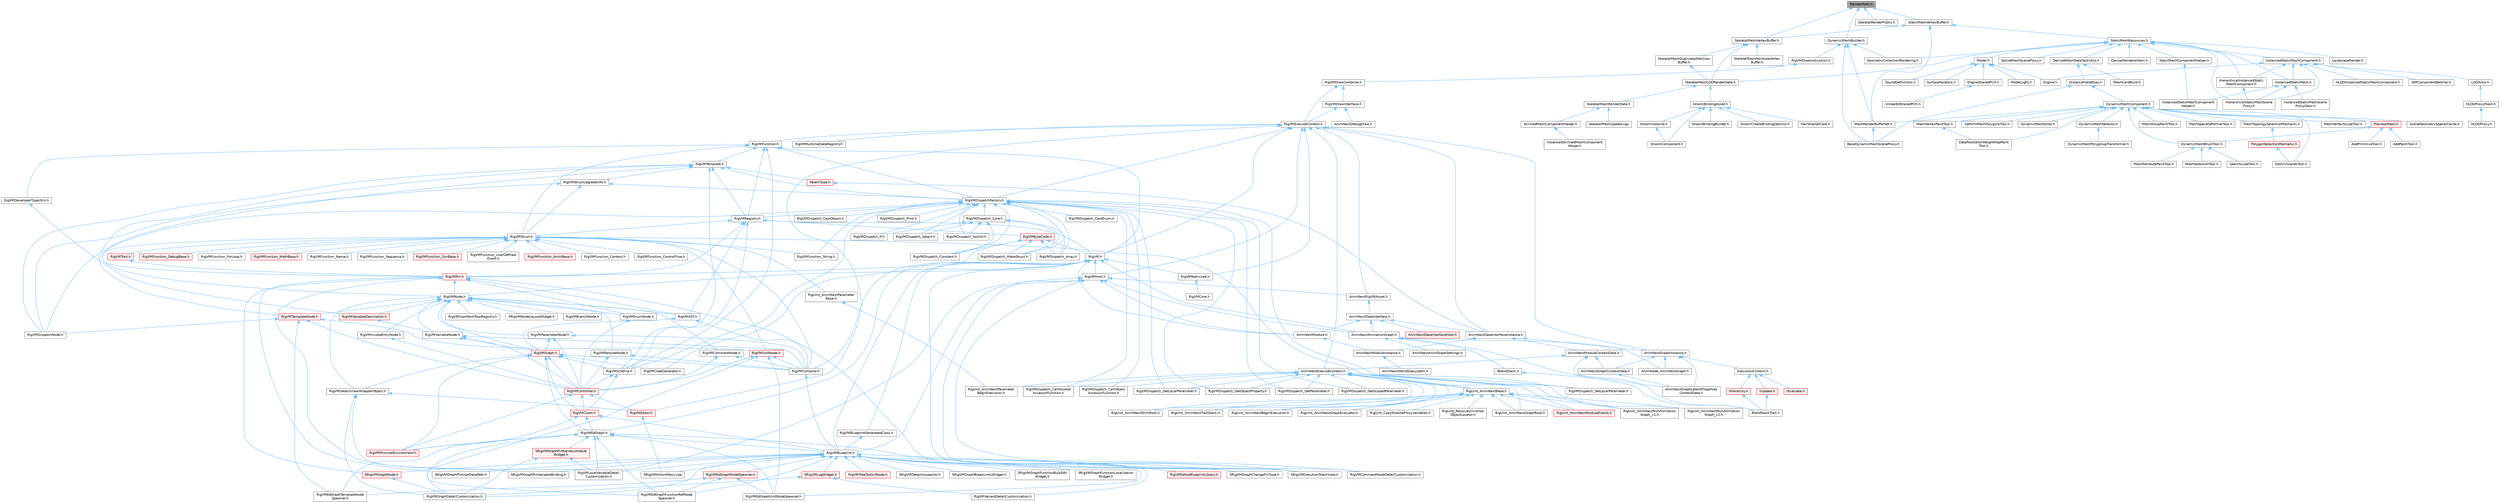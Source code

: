 digraph "RenderMath.h"
{
 // INTERACTIVE_SVG=YES
 // LATEX_PDF_SIZE
  bgcolor="transparent";
  edge [fontname=Helvetica,fontsize=10,labelfontname=Helvetica,labelfontsize=10];
  node [fontname=Helvetica,fontsize=10,shape=box,height=0.2,width=0.4];
  Node1 [id="Node000001",label="RenderMath.h",height=0.2,width=0.4,color="gray40", fillcolor="grey60", style="filled", fontcolor="black",tooltip=" "];
  Node1 -> Node2 [id="edge1_Node000001_Node000002",dir="back",color="steelblue1",style="solid",tooltip=" "];
  Node2 [id="Node000002",label="DynamicMeshBuilder.h",height=0.2,width=0.4,color="grey40", fillcolor="white", style="filled",URL="$d2/d3c/DynamicMeshBuilder_8h.html",tooltip=" "];
  Node2 -> Node3 [id="edge2_Node000002_Node000003",dir="back",color="steelblue1",style="solid",tooltip=" "];
  Node3 [id="Node000003",label="BaseDynamicMeshSceneProxy.h",height=0.2,width=0.4,color="grey40", fillcolor="white", style="filled",URL="$d2/dee/BaseDynamicMeshSceneProxy_8h.html",tooltip=" "];
  Node2 -> Node4 [id="edge3_Node000002_Node000004",dir="back",color="steelblue1",style="solid",tooltip=" "];
  Node4 [id="Node000004",label="GeometryCollectionRendering.h",height=0.2,width=0.4,color="grey40", fillcolor="white", style="filled",URL="$dc/d68/GeometryCollectionRendering_8h.html",tooltip=" "];
  Node2 -> Node5 [id="edge4_Node000002_Node000005",dir="back",color="steelblue1",style="solid",tooltip=" "];
  Node5 [id="Node000005",label="MeshRenderBufferSet.h",height=0.2,width=0.4,color="grey40", fillcolor="white", style="filled",URL="$de/dc2/MeshRenderBufferSet_8h.html",tooltip=" "];
  Node5 -> Node3 [id="edge5_Node000005_Node000003",dir="back",color="steelblue1",style="solid",tooltip=" "];
  Node2 -> Node6 [id="edge6_Node000002_Node000006",dir="back",color="steelblue1",style="solid",tooltip=" "];
  Node6 [id="Node000006",label="RigVMDrawInstruction.h",height=0.2,width=0.4,color="grey40", fillcolor="white", style="filled",URL="$d3/dd0/RigVMDrawInstruction_8h.html",tooltip=" "];
  Node6 -> Node7 [id="edge7_Node000006_Node000007",dir="back",color="steelblue1",style="solid",tooltip=" "];
  Node7 [id="Node000007",label="RigVMDrawContainer.h",height=0.2,width=0.4,color="grey40", fillcolor="white", style="filled",URL="$da/ddd/RigVMDrawContainer_8h.html",tooltip=" "];
  Node7 -> Node8 [id="edge8_Node000007_Node000008",dir="back",color="steelblue1",style="solid",tooltip=" "];
  Node8 [id="Node000008",label="RigVMDrawInterface.h",height=0.2,width=0.4,color="grey40", fillcolor="white", style="filled",URL="$d2/dd1/RigVMDrawInterface_8h.html",tooltip=" "];
  Node8 -> Node9 [id="edge9_Node000008_Node000009",dir="back",color="steelblue1",style="solid",tooltip=" "];
  Node9 [id="Node000009",label="AnimNextDebugDraw.h",height=0.2,width=0.4,color="grey40", fillcolor="white", style="filled",URL="$dd/de1/AnimNextDebugDraw_8h.html",tooltip=" "];
  Node8 -> Node10 [id="edge10_Node000008_Node000010",dir="back",color="steelblue1",style="solid",tooltip=" "];
  Node10 [id="Node000010",label="RigVMExecuteContext.h",height=0.2,width=0.4,color="grey40", fillcolor="white", style="filled",URL="$d8/d0d/RigVMExecuteContext_8h.html",tooltip=" "];
  Node10 -> Node11 [id="edge11_Node000010_Node000011",dir="back",color="steelblue1",style="solid",tooltip=" "];
  Node11 [id="Node000011",label="AnimNextDataInterfaceInstance.h",height=0.2,width=0.4,color="grey40", fillcolor="white", style="filled",URL="$d4/dc0/AnimNextDataInterfaceInstance_8h.html",tooltip=" "];
  Node11 -> Node12 [id="edge12_Node000011_Node000012",dir="back",color="steelblue1",style="solid",tooltip=" "];
  Node12 [id="Node000012",label="AnimNextGraphInstance.h",height=0.2,width=0.4,color="grey40", fillcolor="white", style="filled",URL="$df/d5e/AnimNextGraphInstance_8h.html",tooltip=" "];
  Node12 -> Node13 [id="edge13_Node000012_Node000013",dir="back",color="steelblue1",style="solid",tooltip=" "];
  Node13 [id="Node000013",label="AnimNextGraphContextData.h",height=0.2,width=0.4,color="grey40", fillcolor="white", style="filled",URL="$d6/d0a/AnimNextGraphContextData_8h.html",tooltip=" "];
  Node13 -> Node14 [id="edge14_Node000013_Node000014",dir="back",color="steelblue1",style="solid",tooltip=" "];
  Node14 [id="Node000014",label="AnimNextGraphLatentProperties\lContextData.h",height=0.2,width=0.4,color="grey40", fillcolor="white", style="filled",URL="$da/d49/AnimNextGraphLatentPropertiesContextData_8h.html",tooltip=" "];
  Node12 -> Node14 [id="edge15_Node000012_Node000014",dir="back",color="steelblue1",style="solid",tooltip=" "];
  Node12 -> Node15 [id="edge16_Node000012_Node000015",dir="back",color="steelblue1",style="solid",tooltip=" "];
  Node15 [id="Node000015",label="AnimNode_AnimNextGraph.h",height=0.2,width=0.4,color="grey40", fillcolor="white", style="filled",URL="$d5/d20/AnimNode__AnimNextGraph_8h.html",tooltip=" "];
  Node12 -> Node16 [id="edge17_Node000012_Node000016",dir="back",color="steelblue1",style="solid",tooltip=" "];
  Node16 [id="Node000016",label="ExecutionContext.h",height=0.2,width=0.4,color="grey40", fillcolor="white", style="filled",URL="$d2/da1/ExecutionContext_8h.html",tooltip=" "];
  Node16 -> Node17 [id="edge18_Node000016_Node000017",dir="back",color="steelblue1",style="solid",tooltip=" "];
  Node17 [id="Node000017",label="IEvaluate.h",height=0.2,width=0.4,color="red", fillcolor="#FFF0F0", style="filled",URL="$d8/d35/IEvaluate_8h.html",tooltip=" "];
  Node16 -> Node22 [id="edge19_Node000016_Node000022",dir="back",color="steelblue1",style="solid",tooltip=" "];
  Node22 [id="Node000022",label="IHierarchy.h",height=0.2,width=0.4,color="red", fillcolor="#FFF0F0", style="filled",URL="$d6/d76/IHierarchy_8h.html",tooltip=" "];
  Node22 -> Node23 [id="edge20_Node000022_Node000023",dir="back",color="steelblue1",style="solid",tooltip=" "];
  Node23 [id="Node000023",label="BlendStackTrait.h",height=0.2,width=0.4,color="grey40", fillcolor="white", style="filled",URL="$dd/dc9/BlendStackTrait_8h.html",tooltip=" "];
  Node16 -> Node24 [id="edge21_Node000016_Node000024",dir="back",color="steelblue1",style="solid",tooltip=" "];
  Node24 [id="Node000024",label="IUpdate.h",height=0.2,width=0.4,color="red", fillcolor="#FFF0F0", style="filled",URL="$d9/d18/IUpdate_8h.html",tooltip=" "];
  Node24 -> Node23 [id="edge22_Node000024_Node000023",dir="back",color="steelblue1",style="solid",tooltip=" "];
  Node11 -> Node26 [id="edge23_Node000011_Node000026",dir="back",color="steelblue1",style="solid",tooltip=" "];
  Node26 [id="Node000026",label="AnimNextModuleContextData.h",height=0.2,width=0.4,color="grey40", fillcolor="white", style="filled",URL="$d8/d3c/AnimNextModuleContextData_8h.html",tooltip=" "];
  Node26 -> Node27 [id="edge24_Node000026_Node000027",dir="back",color="steelblue1",style="solid",tooltip=" "];
  Node27 [id="Node000027",label="AnimNextExecuteContext.h",height=0.2,width=0.4,color="grey40", fillcolor="white", style="filled",URL="$de/da5/AnimNextExecuteContext_8h.html",tooltip=" "];
  Node27 -> Node28 [id="edge25_Node000027_Node000028",dir="back",color="steelblue1",style="solid",tooltip=" "];
  Node28 [id="Node000028",label="RigUnit_AnimNextBase.h",height=0.2,width=0.4,color="grey40", fillcolor="white", style="filled",URL="$df/d32/RigUnit__AnimNextBase_8h.html",tooltip=" "];
  Node28 -> Node29 [id="edge26_Node000028_Node000029",dir="back",color="steelblue1",style="solid",tooltip=" "];
  Node29 [id="Node000029",label="RigUnit_AnimNextBeginExecution.h",height=0.2,width=0.4,color="grey40", fillcolor="white", style="filled",URL="$df/d5a/RigUnit__AnimNextBeginExecution_8h.html",tooltip=" "];
  Node28 -> Node30 [id="edge27_Node000028_Node000030",dir="back",color="steelblue1",style="solid",tooltip=" "];
  Node30 [id="Node000030",label="RigUnit_AnimNextGraphEvaluator.h",height=0.2,width=0.4,color="grey40", fillcolor="white", style="filled",URL="$db/dea/RigUnit__AnimNextGraphEvaluator_8h.html",tooltip=" "];
  Node28 -> Node31 [id="edge28_Node000028_Node000031",dir="back",color="steelblue1",style="solid",tooltip=" "];
  Node31 [id="Node000031",label="RigUnit_AnimNextGraphRoot.h",height=0.2,width=0.4,color="grey40", fillcolor="white", style="filled",URL="$db/db2/RigUnit__AnimNextGraphRoot_8h.html",tooltip=" "];
  Node28 -> Node32 [id="edge29_Node000028_Node000032",dir="back",color="steelblue1",style="solid",tooltip=" "];
  Node32 [id="Node000032",label="RigUnit_AnimNextModuleEvents.h",height=0.2,width=0.4,color="red", fillcolor="#FFF0F0", style="filled",URL="$db/d6a/RigUnit__AnimNextModuleEvents_8h.html",tooltip=" "];
  Node28 -> Node34 [id="edge30_Node000028_Node000034",dir="back",color="steelblue1",style="solid",tooltip=" "];
  Node34 [id="Node000034",label="RigUnit_AnimNextRunAnimation\lGraph_v1.h",height=0.2,width=0.4,color="grey40", fillcolor="white", style="filled",URL="$d1/df7/RigUnit__AnimNextRunAnimationGraph__v1_8h.html",tooltip=" "];
  Node28 -> Node35 [id="edge31_Node000028_Node000035",dir="back",color="steelblue1",style="solid",tooltip=" "];
  Node35 [id="Node000035",label="RigUnit_AnimNextRunAnimation\lGraph_v2.h",height=0.2,width=0.4,color="grey40", fillcolor="white", style="filled",URL="$d6/d84/RigUnit__AnimNextRunAnimationGraph__v2_8h.html",tooltip=" "];
  Node28 -> Node36 [id="edge32_Node000028_Node000036",dir="back",color="steelblue1",style="solid",tooltip=" "];
  Node36 [id="Node000036",label="RigUnit_AnimNextShimRoot.h",height=0.2,width=0.4,color="grey40", fillcolor="white", style="filled",URL="$de/d67/RigUnit__AnimNextShimRoot_8h.html",tooltip=" "];
  Node28 -> Node37 [id="edge33_Node000028_Node000037",dir="back",color="steelblue1",style="solid",tooltip=" "];
  Node37 [id="Node000037",label="RigUnit_AnimNextTraitStack.h",height=0.2,width=0.4,color="grey40", fillcolor="white", style="filled",URL="$d0/d14/RigUnit__AnimNextTraitStack_8h.html",tooltip=" "];
  Node28 -> Node38 [id="edge34_Node000028_Node000038",dir="back",color="steelblue1",style="solid",tooltip=" "];
  Node38 [id="Node000038",label="RigUnit_CopyModuleProxyVariables.h",height=0.2,width=0.4,color="grey40", fillcolor="white", style="filled",URL="$d8/d2f/RigUnit__CopyModuleProxyVariables_8h.html",tooltip=" "];
  Node28 -> Node39 [id="edge35_Node000028_Node000039",dir="back",color="steelblue1",style="solid",tooltip=" "];
  Node39 [id="Node000039",label="RigUnit_ResolveUniversal\lObjectLocator.h",height=0.2,width=0.4,color="grey40", fillcolor="white", style="filled",URL="$d2/d10/RigUnit__ResolveUniversalObjectLocator_8h.html",tooltip=" "];
  Node27 -> Node29 [id="edge36_Node000027_Node000029",dir="back",color="steelblue1",style="solid",tooltip=" "];
  Node27 -> Node30 [id="edge37_Node000027_Node000030",dir="back",color="steelblue1",style="solid",tooltip=" "];
  Node27 -> Node31 [id="edge38_Node000027_Node000031",dir="back",color="steelblue1",style="solid",tooltip=" "];
  Node27 -> Node32 [id="edge39_Node000027_Node000032",dir="back",color="steelblue1",style="solid",tooltip=" "];
  Node27 -> Node40 [id="edge40_Node000027_Node000040",dir="back",color="steelblue1",style="solid",tooltip=" "];
  Node40 [id="Node000040",label="RigUnit_AnimNextParameter\lBeginExecution.h",height=0.2,width=0.4,color="grey40", fillcolor="white", style="filled",URL="$df/d50/RigUnit__AnimNextParameterBeginExecution_8h.html",tooltip=" "];
  Node27 -> Node34 [id="edge41_Node000027_Node000034",dir="back",color="steelblue1",style="solid",tooltip=" "];
  Node27 -> Node35 [id="edge42_Node000027_Node000035",dir="back",color="steelblue1",style="solid",tooltip=" "];
  Node27 -> Node36 [id="edge43_Node000027_Node000036",dir="back",color="steelblue1",style="solid",tooltip=" "];
  Node27 -> Node37 [id="edge44_Node000027_Node000037",dir="back",color="steelblue1",style="solid",tooltip=" "];
  Node27 -> Node41 [id="edge45_Node000027_Node000041",dir="back",color="steelblue1",style="solid",tooltip=" "];
  Node41 [id="Node000041",label="RigVMDispatch_CallHoisted\lAccessorFunction.h",height=0.2,width=0.4,color="grey40", fillcolor="white", style="filled",URL="$d1/d9e/RigVMDispatch__CallHoistedAccessorFunction_8h.html",tooltip=" "];
  Node27 -> Node42 [id="edge46_Node000027_Node000042",dir="back",color="steelblue1",style="solid",tooltip=" "];
  Node42 [id="Node000042",label="RigVMDispatch_CallObject\lAccessorFunction.h",height=0.2,width=0.4,color="grey40", fillcolor="white", style="filled",URL="$de/da6/RigVMDispatch__CallObjectAccessorFunction_8h.html",tooltip=" "];
  Node27 -> Node43 [id="edge47_Node000027_Node000043",dir="back",color="steelblue1",style="solid",tooltip=" "];
  Node43 [id="Node000043",label="RigVMDispatch_GetLayerParameter.h",height=0.2,width=0.4,color="grey40", fillcolor="white", style="filled",URL="$d1/dad/RigVMDispatch__GetLayerParameter_8h.html",tooltip=" "];
  Node27 -> Node44 [id="edge48_Node000027_Node000044",dir="back",color="steelblue1",style="solid",tooltip=" "];
  Node44 [id="Node000044",label="RigVMDispatch_GetObjectProperty.h",height=0.2,width=0.4,color="grey40", fillcolor="white", style="filled",URL="$d3/d6d/RigVMDispatch__GetObjectProperty_8h.html",tooltip=" "];
  Node27 -> Node45 [id="edge49_Node000027_Node000045",dir="back",color="steelblue1",style="solid",tooltip=" "];
  Node45 [id="Node000045",label="RigVMDispatch_GetParameter.h",height=0.2,width=0.4,color="grey40", fillcolor="white", style="filled",URL="$dd/d34/RigVMDispatch__GetParameter_8h.html",tooltip=" "];
  Node27 -> Node46 [id="edge50_Node000027_Node000046",dir="back",color="steelblue1",style="solid",tooltip=" "];
  Node46 [id="Node000046",label="RigVMDispatch_GetScopedParameter.h",height=0.2,width=0.4,color="grey40", fillcolor="white", style="filled",URL="$d0/dc7/RigVMDispatch__GetScopedParameter_8h.html",tooltip=" "];
  Node27 -> Node47 [id="edge51_Node000027_Node000047",dir="back",color="steelblue1",style="solid",tooltip=" "];
  Node47 [id="Node000047",label="RigVMDispatch_SetLayerParameter.h",height=0.2,width=0.4,color="grey40", fillcolor="white", style="filled",URL="$d8/de9/RigVMDispatch__SetLayerParameter_8h.html",tooltip=" "];
  Node26 -> Node13 [id="edge52_Node000026_Node000013",dir="back",color="steelblue1",style="solid",tooltip=" "];
  Node26 -> Node14 [id="edge53_Node000026_Node000014",dir="back",color="steelblue1",style="solid",tooltip=" "];
  Node11 -> Node48 [id="edge54_Node000011_Node000048",dir="back",color="steelblue1",style="solid",tooltip=" "];
  Node48 [id="Node000048",label="AnimNextModuleInstance.h",height=0.2,width=0.4,color="grey40", fillcolor="white", style="filled",URL="$d7/dbe/AnimNextModuleInstance_8h.html",tooltip=" "];
  Node48 -> Node49 [id="edge55_Node000048_Node000049",dir="back",color="steelblue1",style="solid",tooltip=" "];
  Node49 [id="Node000049",label="AnimNextWorldSubsystem.h",height=0.2,width=0.4,color="grey40", fillcolor="white", style="filled",URL="$df/d2f/AnimNextWorldSubsystem_8h.html",tooltip=" "];
  Node10 -> Node27 [id="edge56_Node000010_Node000027",dir="back",color="steelblue1",style="solid",tooltip=" "];
  Node10 -> Node12 [id="edge57_Node000010_Node000012",dir="back",color="steelblue1",style="solid",tooltip=" "];
  Node10 -> Node50 [id="edge58_Node000010_Node000050",dir="back",color="steelblue1",style="solid",tooltip=" "];
  Node50 [id="Node000050",label="AnimNextRigVMAsset.h",height=0.2,width=0.4,color="grey40", fillcolor="white", style="filled",URL="$d8/d0c/AnimNextRigVMAsset_8h.html",tooltip=" "];
  Node50 -> Node51 [id="edge59_Node000050_Node000051",dir="back",color="steelblue1",style="solid",tooltip=" "];
  Node51 [id="Node000051",label="AnimNextDataInterface.h",height=0.2,width=0.4,color="grey40", fillcolor="white", style="filled",URL="$d6/d96/AnimNextDataInterface_8h.html",tooltip=" "];
  Node51 -> Node52 [id="edge60_Node000051_Node000052",dir="back",color="steelblue1",style="solid",tooltip=" "];
  Node52 [id="Node000052",label="AnimNextAnimationGraph.h",height=0.2,width=0.4,color="grey40", fillcolor="white", style="filled",URL="$d4/dc3/AnimNextAnimationGraph_8h.html",tooltip=" "];
  Node52 -> Node53 [id="edge61_Node000052_Node000053",dir="back",color="steelblue1",style="solid",tooltip=" "];
  Node53 [id="Node000053",label="AnimNextAnimGraphSettings.h",height=0.2,width=0.4,color="grey40", fillcolor="white", style="filled",URL="$d9/da8/AnimNextAnimGraphSettings_8h.html",tooltip=" "];
  Node52 -> Node15 [id="edge62_Node000052_Node000015",dir="back",color="steelblue1",style="solid",tooltip=" "];
  Node52 -> Node23 [id="edge63_Node000052_Node000023",dir="back",color="steelblue1",style="solid",tooltip=" "];
  Node52 -> Node54 [id="edge64_Node000052_Node000054",dir="back",color="steelblue1",style="solid",tooltip=" "];
  Node54 [id="Node000054",label="IBlendStack.h",height=0.2,width=0.4,color="grey40", fillcolor="white", style="filled",URL="$df/d73/IBlendStack_8h.html",tooltip=" "];
  Node54 -> Node23 [id="edge65_Node000054_Node000023",dir="back",color="steelblue1",style="solid",tooltip=" "];
  Node51 -> Node55 [id="edge66_Node000051_Node000055",dir="back",color="steelblue1",style="solid",tooltip=" "];
  Node55 [id="Node000055",label="AnimNextDataInterfaceHost.h",height=0.2,width=0.4,color="red", fillcolor="#FFF0F0", style="filled",URL="$d8/d6b/AnimNextDataInterfaceHost_8h.html",tooltip=" "];
  Node51 -> Node11 [id="edge67_Node000051_Node000011",dir="back",color="steelblue1",style="solid",tooltip=" "];
  Node51 -> Node58 [id="edge68_Node000051_Node000058",dir="back",color="steelblue1",style="solid",tooltip=" "];
  Node58 [id="Node000058",label="AnimNextModule.h",height=0.2,width=0.4,color="grey40", fillcolor="white", style="filled",URL="$d1/dac/AnimNextModule_8h.html",tooltip=" "];
  Node58 -> Node48 [id="edge69_Node000058_Node000048",dir="back",color="steelblue1",style="solid",tooltip=" "];
  Node10 -> Node59 [id="edge70_Node000010_Node000059",dir="back",color="steelblue1",style="solid",tooltip=" "];
  Node59 [id="Node000059",label="RigVM.h",height=0.2,width=0.4,color="grey40", fillcolor="white", style="filled",URL="$d0/d5e/RigVM_8h.html",tooltip=" "];
  Node59 -> Node52 [id="edge71_Node000059_Node000052",dir="back",color="steelblue1",style="solid",tooltip=" "];
  Node59 -> Node58 [id="edge72_Node000059_Node000058",dir="back",color="steelblue1",style="solid",tooltip=" "];
  Node59 -> Node60 [id="edge73_Node000059_Node000060",dir="back",color="steelblue1",style="solid",tooltip=" "];
  Node60 [id="Node000060",label="RigVMBlueprint.h",height=0.2,width=0.4,color="grey40", fillcolor="white", style="filled",URL="$df/d44/RigVMBlueprint_8h.html",tooltip=" "];
  Node60 -> Node61 [id="edge74_Node000060_Node000061",dir="back",color="steelblue1",style="solid",tooltip=" "];
  Node61 [id="Node000061",label="RigVMCommentNodeDetailCustomization.h",height=0.2,width=0.4,color="grey40", fillcolor="white", style="filled",URL="$de/ddb/RigVMCommentNodeDetailCustomization_8h.html",tooltip=" "];
  Node60 -> Node62 [id="edge75_Node000060_Node000062",dir="back",color="steelblue1",style="solid",tooltip=" "];
  Node62 [id="Node000062",label="RigVMEdGraphFunctionRefNode\lSpawner.h",height=0.2,width=0.4,color="grey40", fillcolor="white", style="filled",URL="$d3/d16/RigVMEdGraphFunctionRefNodeSpawner_8h.html",tooltip=" "];
  Node60 -> Node63 [id="edge76_Node000060_Node000063",dir="back",color="steelblue1",style="solid",tooltip=" "];
  Node63 [id="Node000063",label="RigVMEdGraphNodeSpawner.h",height=0.2,width=0.4,color="red", fillcolor="#FFF0F0", style="filled",URL="$d4/d8b/RigVMEdGraphNodeSpawner_8h.html",tooltip=" "];
  Node63 -> Node62 [id="edge77_Node000063_Node000062",dir="back",color="steelblue1",style="solid",tooltip=" "];
  Node63 -> Node66 [id="edge78_Node000063_Node000066",dir="back",color="steelblue1",style="solid",tooltip=" "];
  Node66 [id="Node000066",label="RigVMEdGraphTemplateNode\lSpawner.h",height=0.2,width=0.4,color="grey40", fillcolor="white", style="filled",URL="$d9/d6c/RigVMEdGraphTemplateNodeSpawner_8h.html",tooltip=" "];
  Node63 -> Node67 [id="edge79_Node000063_Node000067",dir="back",color="steelblue1",style="solid",tooltip=" "];
  Node67 [id="Node000067",label="RigVMEdGraphUnitNodeSpawner.h",height=0.2,width=0.4,color="grey40", fillcolor="white", style="filled",URL="$d3/d6b/RigVMEdGraphUnitNodeSpawner_8h.html",tooltip=" "];
  Node60 -> Node67 [id="edge80_Node000060_Node000067",dir="back",color="steelblue1",style="solid",tooltip=" "];
  Node60 -> Node69 [id="edge81_Node000060_Node000069",dir="back",color="steelblue1",style="solid",tooltip=" "];
  Node69 [id="Node000069",label="RigVMEditorBlueprintLibrary.h",height=0.2,width=0.4,color="red", fillcolor="#FFF0F0", style="filled",URL="$d9/d31/RigVMEditorBlueprintLibrary_8h.html",tooltip=" "];
  Node60 -> Node71 [id="edge82_Node000060_Node000071",dir="back",color="steelblue1",style="solid",tooltip=" "];
  Node71 [id="Node000071",label="RigVMGraphDetailCustomization.h",height=0.2,width=0.4,color="grey40", fillcolor="white", style="filled",URL="$da/d8c/RigVMGraphDetailCustomization_8h.html",tooltip=" "];
  Node60 -> Node72 [id="edge83_Node000060_Node000072",dir="back",color="steelblue1",style="solid",tooltip=" "];
  Node72 [id="Node000072",label="RigVMLocalVariableDetail\lCustomization.h",height=0.2,width=0.4,color="grey40", fillcolor="white", style="filled",URL="$de/de8/RigVMLocalVariableDetailCustomization_8h.html",tooltip=" "];
  Node60 -> Node73 [id="edge84_Node000060_Node000073",dir="back",color="steelblue1",style="solid",tooltip=" "];
  Node73 [id="Node000073",label="RigVMTreeToolkitNode.h",height=0.2,width=0.4,color="red", fillcolor="#FFF0F0", style="filled",URL="$dc/d84/RigVMTreeToolkitNode_8h.html",tooltip=" "];
  Node60 -> Node78 [id="edge85_Node000060_Node000078",dir="back",color="steelblue1",style="solid",tooltip=" "];
  Node78 [id="Node000078",label="RigVMVariantDetailCustomization.h",height=0.2,width=0.4,color="grey40", fillcolor="white", style="filled",URL="$d2/db8/RigVMVariantDetailCustomization_8h.html",tooltip=" "];
  Node60 -> Node79 [id="edge86_Node000060_Node000079",dir="back",color="steelblue1",style="solid",tooltip=" "];
  Node79 [id="Node000079",label="SRigVMActionMenu.cpp",height=0.2,width=0.4,color="grey40", fillcolor="white", style="filled",URL="$dc/d4c/SRigVMActionMenu_8cpp.html",tooltip=" "];
  Node60 -> Node80 [id="edge87_Node000060_Node000080",dir="back",color="steelblue1",style="solid",tooltip=" "];
  Node80 [id="Node000080",label="SRigVMDetailsInspector.h",height=0.2,width=0.4,color="grey40", fillcolor="white", style="filled",URL="$df/dfb/SRigVMDetailsInspector_8h.html",tooltip=" "];
  Node60 -> Node81 [id="edge88_Node000060_Node000081",dir="back",color="steelblue1",style="solid",tooltip=" "];
  Node81 [id="Node000081",label="SRigVMExecutionStackView.h",height=0.2,width=0.4,color="grey40", fillcolor="white", style="filled",URL="$d9/d2b/SRigVMExecutionStackView_8h.html",tooltip=" "];
  Node60 -> Node82 [id="edge89_Node000060_Node000082",dir="back",color="steelblue1",style="solid",tooltip=" "];
  Node82 [id="Node000082",label="SRigVMGraphBreakLinksWidget.h",height=0.2,width=0.4,color="grey40", fillcolor="white", style="filled",URL="$d8/d4a/SRigVMGraphBreakLinksWidget_8h.html",tooltip=" "];
  Node60 -> Node83 [id="edge90_Node000060_Node000083",dir="back",color="steelblue1",style="solid",tooltip=" "];
  Node83 [id="Node000083",label="SRigVMGraphChangePinType.h",height=0.2,width=0.4,color="grey40", fillcolor="white", style="filled",URL="$d4/da7/SRigVMGraphChangePinType_8h.html",tooltip=" "];
  Node60 -> Node84 [id="edge91_Node000060_Node000084",dir="back",color="steelblue1",style="solid",tooltip=" "];
  Node84 [id="Node000084",label="SRigVMGraphFunctionBulkEdit\lWidget.h",height=0.2,width=0.4,color="grey40", fillcolor="white", style="filled",URL="$db/dbf/SRigVMGraphFunctionBulkEditWidget_8h.html",tooltip=" "];
  Node60 -> Node85 [id="edge92_Node000060_Node000085",dir="back",color="steelblue1",style="solid",tooltip=" "];
  Node85 [id="Node000085",label="SRigVMGraphFunctionLocalization\lWidget.h",height=0.2,width=0.4,color="grey40", fillcolor="white", style="filled",URL="$dd/d59/SRigVMGraphFunctionLocalizationWidget_8h.html",tooltip=" "];
  Node60 -> Node86 [id="edge93_Node000060_Node000086",dir="back",color="steelblue1",style="solid",tooltip=" "];
  Node86 [id="Node000086",label="SRigVMGraphNode.h",height=0.2,width=0.4,color="red", fillcolor="#FFF0F0", style="filled",URL="$d0/d1e/SRigVMGraphNode_8h.html",tooltip=" "];
  Node86 -> Node71 [id="edge94_Node000086_Node000071",dir="back",color="steelblue1",style="solid",tooltip=" "];
  Node60 -> Node88 [id="edge95_Node000060_Node000088",dir="back",color="steelblue1",style="solid",tooltip=" "];
  Node88 [id="Node000088",label="SRigVMGraphPinUserDataPath.h",height=0.2,width=0.4,color="grey40", fillcolor="white", style="filled",URL="$d5/d31/SRigVMGraphPinUserDataPath_8h.html",tooltip=" "];
  Node60 -> Node89 [id="edge96_Node000060_Node000089",dir="back",color="steelblue1",style="solid",tooltip=" "];
  Node89 [id="Node000089",label="SRigVMGraphPinVariableBinding.h",height=0.2,width=0.4,color="grey40", fillcolor="white", style="filled",URL="$db/dca/SRigVMGraphPinVariableBinding_8h.html",tooltip=" "];
  Node60 -> Node90 [id="edge97_Node000060_Node000090",dir="back",color="steelblue1",style="solid",tooltip=" "];
  Node90 [id="Node000090",label="SRigVMLogWidget.h",height=0.2,width=0.4,color="red", fillcolor="#FFF0F0", style="filled",URL="$d9/dab/SRigVMLogWidget_8h.html",tooltip=" "];
  Node90 -> Node71 [id="edge98_Node000090_Node000071",dir="back",color="steelblue1",style="solid",tooltip=" "];
  Node90 -> Node78 [id="edge99_Node000090_Node000078",dir="back",color="steelblue1",style="solid",tooltip=" "];
  Node59 -> Node92 [id="edge100_Node000059_Node000092",dir="back",color="steelblue1",style="solid",tooltip=" "];
  Node92 [id="Node000092",label="RigVMBlueprintGeneratedClass.h",height=0.2,width=0.4,color="grey40", fillcolor="white", style="filled",URL="$d4/dec/RigVMBlueprintGeneratedClass_8h.html",tooltip=" "];
  Node92 -> Node60 [id="edge101_Node000092_Node000060",dir="back",color="steelblue1",style="solid",tooltip=" "];
  Node59 -> Node93 [id="edge102_Node000059_Node000093",dir="back",color="steelblue1",style="solid",tooltip=" "];
  Node93 [id="Node000093",label="RigVMCodeGenerator.h",height=0.2,width=0.4,color="grey40", fillcolor="white", style="filled",URL="$d4/d2b/RigVMCodeGenerator_8h.html",tooltip=" "];
  Node59 -> Node94 [id="edge103_Node000059_Node000094",dir="back",color="steelblue1",style="solid",tooltip=" "];
  Node94 [id="Node000094",label="RigVMCompiler.h",height=0.2,width=0.4,color="grey40", fillcolor="white", style="filled",URL="$d7/d63/RigVMCompiler_8h.html",tooltip=" "];
  Node94 -> Node60 [id="edge104_Node000094_Node000060",dir="back",color="steelblue1",style="solid",tooltip=" "];
  Node59 -> Node95 [id="edge105_Node000059_Node000095",dir="back",color="steelblue1",style="solid",tooltip=" "];
  Node95 [id="Node000095",label="RigVMEdGraph.h",height=0.2,width=0.4,color="grey40", fillcolor="white", style="filled",URL="$d9/d8c/RigVMEdGraph_8h.html",tooltip=" "];
  Node95 -> Node60 [id="edge106_Node000095_Node000060",dir="back",color="steelblue1",style="solid",tooltip=" "];
  Node95 -> Node62 [id="edge107_Node000095_Node000062",dir="back",color="steelblue1",style="solid",tooltip=" "];
  Node95 -> Node66 [id="edge108_Node000095_Node000066",dir="back",color="steelblue1",style="solid",tooltip=" "];
  Node95 -> Node67 [id="edge109_Node000095_Node000067",dir="back",color="steelblue1",style="solid",tooltip=" "];
  Node95 -> Node71 [id="edge110_Node000095_Node000071",dir="back",color="steelblue1",style="solid",tooltip=" "];
  Node95 -> Node72 [id="edge111_Node000095_Node000072",dir="back",color="steelblue1",style="solid",tooltip=" "];
  Node95 -> Node96 [id="edge112_Node000095_Node000096",dir="back",color="steelblue1",style="solid",tooltip=" "];
  Node96 [id="Node000096",label="RigVMMinimalEnvironment.h",height=0.2,width=0.4,color="red", fillcolor="#FFF0F0", style="filled",URL="$d4/d4a/RigVMMinimalEnvironment_8h.html",tooltip=" "];
  Node95 -> Node81 [id="edge113_Node000095_Node000081",dir="back",color="steelblue1",style="solid",tooltip=" "];
  Node95 -> Node97 [id="edge114_Node000095_Node000097",dir="back",color="steelblue1",style="solid",tooltip=" "];
  Node97 [id="Node000097",label="SRigVMGraphPinNameListValue\lWidget.h",height=0.2,width=0.4,color="red", fillcolor="#FFF0F0", style="filled",URL="$dc/dac/SRigVMGraphPinNameListValueWidget_8h.html",tooltip=" "];
  Node97 -> Node71 [id="edge115_Node000097_Node000071",dir="back",color="steelblue1",style="solid",tooltip=" "];
  Node97 -> Node72 [id="edge116_Node000097_Node000072",dir="back",color="steelblue1",style="solid",tooltip=" "];
  Node59 -> Node99 [id="edge117_Node000059_Node000099",dir="back",color="steelblue1",style="solid",tooltip=" "];
  Node99 [id="Node000099",label="RigVMHost.h",height=0.2,width=0.4,color="grey40", fillcolor="white", style="filled",URL="$d5/d04/RigVMHost_8h.html",tooltip=" "];
  Node99 -> Node52 [id="edge118_Node000099_Node000052",dir="back",color="steelblue1",style="solid",tooltip=" "];
  Node99 -> Node58 [id="edge119_Node000099_Node000058",dir="back",color="steelblue1",style="solid",tooltip=" "];
  Node99 -> Node50 [id="edge120_Node000099_Node000050",dir="back",color="steelblue1",style="solid",tooltip=" "];
  Node99 -> Node60 [id="edge121_Node000099_Node000060",dir="back",color="steelblue1",style="solid",tooltip=" "];
  Node99 -> Node61 [id="edge122_Node000099_Node000061",dir="back",color="steelblue1",style="solid",tooltip=" "];
  Node99 -> Node72 [id="edge123_Node000099_Node000072",dir="back",color="steelblue1",style="solid",tooltip=" "];
  Node99 -> Node81 [id="edge124_Node000099_Node000081",dir="back",color="steelblue1",style="solid",tooltip=" "];
  Node59 -> Node100 [id="edge125_Node000059_Node000100",dir="back",color="steelblue1",style="solid",tooltip=" "];
  Node100 [id="Node000100",label="RigVMNativized.h",height=0.2,width=0.4,color="grey40", fillcolor="white", style="filled",URL="$df/d99/RigVMNativized_8h.html",tooltip=" "];
  Node100 -> Node101 [id="edge126_Node000100_Node000101",dir="back",color="steelblue1",style="solid",tooltip=" "];
  Node101 [id="Node000101",label="RigVMCore.h",height=0.2,width=0.4,color="grey40", fillcolor="white", style="filled",URL="$d3/dbd/RigVMCore_8h.html",tooltip=" "];
  Node59 -> Node102 [id="edge127_Node000059_Node000102",dir="back",color="steelblue1",style="solid",tooltip=" "];
  Node102 [id="Node000102",label="RigVMNode.h",height=0.2,width=0.4,color="grey40", fillcolor="white", style="filled",URL="$df/d31/RigVMNode_8h.html",tooltip=" "];
  Node102 -> Node103 [id="edge128_Node000102_Node000103",dir="back",color="steelblue1",style="solid",tooltip=" "];
  Node103 [id="Node000103",label="RigVMAST.h",height=0.2,width=0.4,color="grey40", fillcolor="white", style="filled",URL="$d9/d6d/RigVMAST_8h.html",tooltip=" "];
  Node103 -> Node94 [id="edge129_Node000103_Node000094",dir="back",color="steelblue1",style="solid",tooltip=" "];
  Node103 -> Node104 [id="edge130_Node000103_Node000104",dir="back",color="steelblue1",style="solid",tooltip=" "];
  Node104 [id="Node000104",label="RigVMGraph.h",height=0.2,width=0.4,color="red", fillcolor="#FFF0F0", style="filled",URL="$d7/dfd/RigVMGraph_8h.html",tooltip=" "];
  Node104 -> Node105 [id="edge131_Node000104_Node000105",dir="back",color="steelblue1",style="solid",tooltip=" "];
  Node105 [id="Node000105",label="RigVMClient.h",height=0.2,width=0.4,color="red", fillcolor="#FFF0F0", style="filled",URL="$db/d93/RigVMClient_8h.html",tooltip=" "];
  Node105 -> Node60 [id="edge132_Node000105_Node000060",dir="back",color="steelblue1",style="solid",tooltip=" "];
  Node105 -> Node95 [id="edge133_Node000105_Node000095",dir="back",color="steelblue1",style="solid",tooltip=" "];
  Node105 -> Node96 [id="edge134_Node000105_Node000096",dir="back",color="steelblue1",style="solid",tooltip=" "];
  Node104 -> Node93 [id="edge135_Node000104_Node000093",dir="back",color="steelblue1",style="solid",tooltip=" "];
  Node104 -> Node94 [id="edge136_Node000104_Node000094",dir="back",color="steelblue1",style="solid",tooltip=" "];
  Node104 -> Node109 [id="edge137_Node000104_Node000109",dir="back",color="steelblue1",style="solid",tooltip=" "];
  Node109 [id="Node000109",label="RigVMController.h",height=0.2,width=0.4,color="red", fillcolor="#FFF0F0", style="filled",URL="$da/d1e/RigVMController_8h.html",tooltip=" "];
  Node109 -> Node105 [id="edge138_Node000109_Node000105",dir="back",color="steelblue1",style="solid",tooltip=" "];
  Node109 -> Node111 [id="edge139_Node000109_Node000111",dir="back",color="steelblue1",style="solid",tooltip=" "];
  Node111 [id="Node000111",label="RigVMEditor.h",height=0.2,width=0.4,color="red", fillcolor="#FFF0F0", style="filled",URL="$d3/d13/RigVMEditor_8h.html",tooltip=" "];
  Node111 -> Node79 [id="edge140_Node000111_Node000079",dir="back",color="steelblue1",style="solid",tooltip=" "];
  Node109 -> Node96 [id="edge141_Node000109_Node000096",dir="back",color="steelblue1",style="solid",tooltip=" "];
  Node104 -> Node114 [id="edge142_Node000104_Node000114",dir="back",color="steelblue1",style="solid",tooltip=" "];
  Node114 [id="Node000114",label="RigVMDetailsViewWrapperObject.h",height=0.2,width=0.4,color="grey40", fillcolor="white", style="filled",URL="$dd/d41/RigVMDetailsViewWrapperObject_8h.html",tooltip=" "];
  Node114 -> Node111 [id="edge143_Node000114_Node000111",dir="back",color="steelblue1",style="solid",tooltip=" "];
  Node114 -> Node71 [id="edge144_Node000114_Node000071",dir="back",color="steelblue1",style="solid",tooltip=" "];
  Node114 -> Node72 [id="edge145_Node000114_Node000072",dir="back",color="steelblue1",style="solid",tooltip=" "];
  Node104 -> Node95 [id="edge146_Node000104_Node000095",dir="back",color="steelblue1",style="solid",tooltip=" "];
  Node104 -> Node96 [id="edge147_Node000104_Node000096",dir="back",color="steelblue1",style="solid",tooltip=" "];
  Node104 -> Node120 [id="edge148_Node000104_Node000120",dir="back",color="steelblue1",style="solid",tooltip=" "];
  Node120 [id="Node000120",label="RigVMSchema.h",height=0.2,width=0.4,color="grey40", fillcolor="white", style="filled",URL="$d7/dc2/RigVMSchema_8h.html",tooltip=" "];
  Node120 -> Node105 [id="edge149_Node000120_Node000105",dir="back",color="steelblue1",style="solid",tooltip=" "];
  Node120 -> Node109 [id="edge150_Node000120_Node000109",dir="back",color="steelblue1",style="solid",tooltip=" "];
  Node102 -> Node123 [id="edge151_Node000102_Node000123",dir="back",color="steelblue1",style="solid",tooltip=" "];
  Node123 [id="Node000123",label="RigVMBranchNode.h",height=0.2,width=0.4,color="grey40", fillcolor="white", style="filled",URL="$dc/d3b/RigVMBranchNode_8h.html",tooltip=" "];
  Node102 -> Node124 [id="edge152_Node000102_Node000124",dir="back",color="steelblue1",style="solid",tooltip=" "];
  Node124 [id="Node000124",label="RigVMCommentNode.h",height=0.2,width=0.4,color="grey40", fillcolor="white", style="filled",URL="$da/d66/RigVMCommentNode_8h.html",tooltip=" "];
  Node124 -> Node94 [id="edge153_Node000124_Node000094",dir="back",color="steelblue1",style="solid",tooltip=" "];
  Node124 -> Node109 [id="edge154_Node000124_Node000109",dir="back",color="steelblue1",style="solid",tooltip=" "];
  Node102 -> Node114 [id="edge155_Node000102_Node000114",dir="back",color="steelblue1",style="solid",tooltip=" "];
  Node102 -> Node125 [id="edge156_Node000102_Node000125",dir="back",color="steelblue1",style="solid",tooltip=" "];
  Node125 [id="Node000125",label="RigVMEnumNode.h",height=0.2,width=0.4,color="grey40", fillcolor="white", style="filled",URL="$d8/d16/RigVMEnumNode_8h.html",tooltip=" "];
  Node125 -> Node109 [id="edge157_Node000125_Node000109",dir="back",color="steelblue1",style="solid",tooltip=" "];
  Node102 -> Node104 [id="edge158_Node000102_Node000104",dir="back",color="steelblue1",style="solid",tooltip=" "];
  Node102 -> Node126 [id="edge159_Node000102_Node000126",dir="back",color="steelblue1",style="solid",tooltip=" "];
  Node126 [id="Node000126",label="RigVMInvokeEntryNode.h",height=0.2,width=0.4,color="grey40", fillcolor="white", style="filled",URL="$de/ddf/RigVMInvokeEntryNode_8h.html",tooltip=" "];
  Node126 -> Node109 [id="edge160_Node000126_Node000109",dir="back",color="steelblue1",style="solid",tooltip=" "];
  Node102 -> Node127 [id="edge161_Node000102_Node000127",dir="back",color="steelblue1",style="solid",tooltip=" "];
  Node127 [id="Node000127",label="RigVMParameterNode.h",height=0.2,width=0.4,color="grey40", fillcolor="white", style="filled",URL="$dd/dfd/RigVMParameterNode_8h.html",tooltip=" "];
  Node127 -> Node94 [id="edge162_Node000127_Node000094",dir="back",color="steelblue1",style="solid",tooltip=" "];
  Node127 -> Node109 [id="edge163_Node000127_Node000109",dir="back",color="steelblue1",style="solid",tooltip=" "];
  Node127 -> Node104 [id="edge164_Node000127_Node000104",dir="back",color="steelblue1",style="solid",tooltip=" "];
  Node102 -> Node128 [id="edge165_Node000102_Node000128",dir="back",color="steelblue1",style="solid",tooltip=" "];
  Node128 [id="Node000128",label="RigVMRerouteNode.h",height=0.2,width=0.4,color="grey40", fillcolor="white", style="filled",URL="$d7/dd8/RigVMRerouteNode_8h.html",tooltip=" "];
  Node128 -> Node94 [id="edge166_Node000128_Node000094",dir="back",color="steelblue1",style="solid",tooltip=" "];
  Node128 -> Node109 [id="edge167_Node000128_Node000109",dir="back",color="steelblue1",style="solid",tooltip=" "];
  Node102 -> Node129 [id="edge168_Node000102_Node000129",dir="back",color="steelblue1",style="solid",tooltip=" "];
  Node129 [id="Node000129",label="RigVMTemplateNode.h",height=0.2,width=0.4,color="red", fillcolor="#FFF0F0", style="filled",URL="$d3/d3f/RigVMTemplateNode_8h.html",tooltip=" "];
  Node129 -> Node109 [id="edge169_Node000129_Node000109",dir="back",color="steelblue1",style="solid",tooltip=" "];
  Node129 -> Node131 [id="edge170_Node000129_Node000131",dir="back",color="steelblue1",style="solid",tooltip=" "];
  Node131 [id="Node000131",label="RigVMDispatchNode.h",height=0.2,width=0.4,color="grey40", fillcolor="white", style="filled",URL="$dc/d91/RigVMDispatchNode_8h.html",tooltip=" "];
  Node129 -> Node66 [id="edge171_Node000129_Node000066",dir="back",color="steelblue1",style="solid",tooltip=" "];
  Node129 -> Node138 [id="edge172_Node000129_Node000138",dir="back",color="steelblue1",style="solid",tooltip=" "];
  Node138 [id="Node000138",label="RigVMUnitNode.h",height=0.2,width=0.4,color="red", fillcolor="#FFF0F0", style="filled",URL="$d1/dbc/RigVMUnitNode_8h.html",tooltip=" "];
  Node138 -> Node94 [id="edge173_Node000138_Node000094",dir="back",color="steelblue1",style="solid",tooltip=" "];
  Node138 -> Node109 [id="edge174_Node000138_Node000109",dir="back",color="steelblue1",style="solid",tooltip=" "];
  Node138 -> Node62 [id="edge175_Node000138_Node000062",dir="back",color="steelblue1",style="solid",tooltip=" "];
  Node138 -> Node67 [id="edge176_Node000138_Node000067",dir="back",color="steelblue1",style="solid",tooltip=" "];
  Node102 -> Node139 [id="edge177_Node000102_Node000139",dir="back",color="steelblue1",style="solid",tooltip=" "];
  Node139 [id="Node000139",label="RigVMUserWorkflowRegistry.h",height=0.2,width=0.4,color="grey40", fillcolor="white", style="filled",URL="$da/d27/RigVMUserWorkflowRegistry_8h.html",tooltip=" "];
  Node102 -> Node140 [id="edge178_Node000102_Node000140",dir="back",color="steelblue1",style="solid",tooltip=" "];
  Node140 [id="Node000140",label="RigVMVariableDescription.h",height=0.2,width=0.4,color="red", fillcolor="#FFF0F0", style="filled",URL="$d8/dd8/RigVMVariableDescription_8h.html",tooltip=" "];
  Node140 -> Node141 [id="edge179_Node000140_Node000141",dir="back",color="steelblue1",style="solid",tooltip=" "];
  Node141 [id="Node000141",label="RigVMVariableNode.h",height=0.2,width=0.4,color="grey40", fillcolor="white", style="filled",URL="$d0/dc6/RigVMVariableNode_8h.html",tooltip=" "];
  Node141 -> Node94 [id="edge180_Node000141_Node000094",dir="back",color="steelblue1",style="solid",tooltip=" "];
  Node141 -> Node109 [id="edge181_Node000141_Node000109",dir="back",color="steelblue1",style="solid",tooltip=" "];
  Node141 -> Node104 [id="edge182_Node000141_Node000104",dir="back",color="steelblue1",style="solid",tooltip=" "];
  Node102 -> Node141 [id="edge183_Node000102_Node000141",dir="back",color="steelblue1",style="solid",tooltip=" "];
  Node102 -> Node142 [id="edge184_Node000102_Node000142",dir="back",color="steelblue1",style="solid",tooltip=" "];
  Node142 [id="Node000142",label="SRigVMNodeLayoutWidget.h",height=0.2,width=0.4,color="grey40", fillcolor="white", style="filled",URL="$dc/da9/SRigVMNodeLayoutWidget_8h.html",tooltip=" "];
  Node59 -> Node81 [id="edge185_Node000059_Node000081",dir="back",color="steelblue1",style="solid",tooltip=" "];
  Node10 -> Node143 [id="edge186_Node000010_Node000143",dir="back",color="steelblue1",style="solid",tooltip=" "];
  Node143 [id="Node000143",label="RigVMDispatchFactory.h",height=0.2,width=0.4,color="grey40", fillcolor="white", style="filled",URL="$de/d6b/RigVMDispatchFactory_8h.html",tooltip=" "];
  Node143 -> Node131 [id="edge187_Node000143_Node000131",dir="back",color="steelblue1",style="solid",tooltip=" "];
  Node143 -> Node144 [id="edge188_Node000143_Node000144",dir="back",color="steelblue1",style="solid",tooltip=" "];
  Node144 [id="Node000144",label="RigVMDispatch_Array.h",height=0.2,width=0.4,color="grey40", fillcolor="white", style="filled",URL="$d5/d45/RigVMDispatch__Array_8h.html",tooltip=" "];
  Node143 -> Node41 [id="edge189_Node000143_Node000041",dir="back",color="steelblue1",style="solid",tooltip=" "];
  Node143 -> Node42 [id="edge190_Node000143_Node000042",dir="back",color="steelblue1",style="solid",tooltip=" "];
  Node143 -> Node145 [id="edge191_Node000143_Node000145",dir="back",color="steelblue1",style="solid",tooltip=" "];
  Node145 [id="Node000145",label="RigVMDispatch_CastEnum.h",height=0.2,width=0.4,color="grey40", fillcolor="white", style="filled",URL="$de/ddd/RigVMDispatch__CastEnum_8h.html",tooltip=" "];
  Node143 -> Node146 [id="edge192_Node000143_Node000146",dir="back",color="steelblue1",style="solid",tooltip=" "];
  Node146 [id="Node000146",label="RigVMDispatch_CastObject.h",height=0.2,width=0.4,color="grey40", fillcolor="white", style="filled",URL="$d2/df8/RigVMDispatch__CastObject_8h.html",tooltip=" "];
  Node143 -> Node147 [id="edge193_Node000143_Node000147",dir="back",color="steelblue1",style="solid",tooltip=" "];
  Node147 [id="Node000147",label="RigVMDispatch_Constant.h",height=0.2,width=0.4,color="grey40", fillcolor="white", style="filled",URL="$d2/dbe/RigVMDispatch__Constant_8h.html",tooltip=" "];
  Node143 -> Node148 [id="edge194_Node000143_Node000148",dir="back",color="steelblue1",style="solid",tooltip=" "];
  Node148 [id="Node000148",label="RigVMDispatch_Core.h",height=0.2,width=0.4,color="grey40", fillcolor="white", style="filled",URL="$da/d22/RigVMDispatch__Core_8h.html",tooltip=" "];
  Node148 -> Node144 [id="edge195_Node000148_Node000144",dir="back",color="steelblue1",style="solid",tooltip=" "];
  Node148 -> Node147 [id="edge196_Node000148_Node000147",dir="back",color="steelblue1",style="solid",tooltip=" "];
  Node148 -> Node149 [id="edge197_Node000148_Node000149",dir="back",color="steelblue1",style="solid",tooltip=" "];
  Node149 [id="Node000149",label="RigVMDispatch_If.h",height=0.2,width=0.4,color="grey40", fillcolor="white", style="filled",URL="$d4/d1d/RigVMDispatch__If_8h.html",tooltip=" "];
  Node148 -> Node150 [id="edge198_Node000148_Node000150",dir="back",color="steelblue1",style="solid",tooltip=" "];
  Node150 [id="Node000150",label="RigVMDispatch_MakeStruct.h",height=0.2,width=0.4,color="grey40", fillcolor="white", style="filled",URL="$db/d49/RigVMDispatch__MakeStruct_8h.html",tooltip=" "];
  Node148 -> Node151 [id="edge199_Node000148_Node000151",dir="back",color="steelblue1",style="solid",tooltip=" "];
  Node151 [id="Node000151",label="RigVMDispatch_Select.h",height=0.2,width=0.4,color="grey40", fillcolor="white", style="filled",URL="$df/d4e/RigVMDispatch__Select_8h.html",tooltip=" "];
  Node148 -> Node152 [id="edge200_Node000148_Node000152",dir="back",color="steelblue1",style="solid",tooltip=" "];
  Node152 [id="Node000152",label="RigVMDispatch_Switch.h",height=0.2,width=0.4,color="grey40", fillcolor="white", style="filled",URL="$d7/dfb/RigVMDispatch__Switch_8h.html",tooltip=" "];
  Node143 -> Node43 [id="edge201_Node000143_Node000043",dir="back",color="steelblue1",style="solid",tooltip=" "];
  Node143 -> Node44 [id="edge202_Node000143_Node000044",dir="back",color="steelblue1",style="solid",tooltip=" "];
  Node143 -> Node45 [id="edge203_Node000143_Node000045",dir="back",color="steelblue1",style="solid",tooltip=" "];
  Node143 -> Node46 [id="edge204_Node000143_Node000046",dir="back",color="steelblue1",style="solid",tooltip=" "];
  Node143 -> Node149 [id="edge205_Node000143_Node000149",dir="back",color="steelblue1",style="solid",tooltip=" "];
  Node143 -> Node150 [id="edge206_Node000143_Node000150",dir="back",color="steelblue1",style="solid",tooltip=" "];
  Node143 -> Node153 [id="edge207_Node000143_Node000153",dir="back",color="steelblue1",style="solid",tooltip=" "];
  Node153 [id="Node000153",label="RigVMDispatch_Print.h",height=0.2,width=0.4,color="grey40", fillcolor="white", style="filled",URL="$df/d14/RigVMDispatch__Print_8h.html",tooltip=" "];
  Node143 -> Node151 [id="edge208_Node000143_Node000151",dir="back",color="steelblue1",style="solid",tooltip=" "];
  Node143 -> Node47 [id="edge209_Node000143_Node000047",dir="back",color="steelblue1",style="solid",tooltip=" "];
  Node143 -> Node152 [id="edge210_Node000143_Node000152",dir="back",color="steelblue1",style="solid",tooltip=" "];
  Node143 -> Node154 [id="edge211_Node000143_Node000154",dir="back",color="steelblue1",style="solid",tooltip=" "];
  Node154 [id="Node000154",label="RigVMFunction_String.h",height=0.2,width=0.4,color="grey40", fillcolor="white", style="filled",URL="$d6/d74/RigVMFunction__String_8h.html",tooltip=" "];
  Node143 -> Node155 [id="edge212_Node000143_Node000155",dir="back",color="steelblue1",style="solid",tooltip=" "];
  Node155 [id="Node000155",label="RigVMRegistry.h",height=0.2,width=0.4,color="grey40", fillcolor="white", style="filled",URL="$dc/d40/RigVMRegistry_8h.html",tooltip=" "];
  Node155 -> Node59 [id="edge213_Node000155_Node000059",dir="back",color="steelblue1",style="solid",tooltip=" "];
  Node155 -> Node103 [id="edge214_Node000155_Node000103",dir="back",color="steelblue1",style="solid",tooltip=" "];
  Node155 -> Node156 [id="edge215_Node000155_Node000156",dir="back",color="steelblue1",style="solid",tooltip=" "];
  Node156 [id="Node000156",label="RigVMByteCode.h",height=0.2,width=0.4,color="red", fillcolor="#FFF0F0", style="filled",URL="$da/d6c/RigVMByteCode_8h.html",tooltip=" "];
  Node156 -> Node59 [id="edge216_Node000156_Node000059",dir="back",color="steelblue1",style="solid",tooltip=" "];
  Node156 -> Node144 [id="edge217_Node000156_Node000144",dir="back",color="steelblue1",style="solid",tooltip=" "];
  Node156 -> Node147 [id="edge218_Node000156_Node000147",dir="back",color="steelblue1",style="solid",tooltip=" "];
  Node156 -> Node150 [id="edge219_Node000156_Node000150",dir="back",color="steelblue1",style="solid",tooltip=" "];
  Node156 -> Node159 [id="edge220_Node000156_Node000159",dir="back",color="steelblue1",style="solid",tooltip=" "];
  Node159 [id="Node000159",label="RigVMPin.h",height=0.2,width=0.4,color="red", fillcolor="#FFF0F0", style="filled",URL="$d3/d56/RigVMPin_8h.html",tooltip=" "];
  Node159 -> Node103 [id="edge221_Node000159_Node000103",dir="back",color="steelblue1",style="solid",tooltip=" "];
  Node159 -> Node125 [id="edge222_Node000159_Node000125",dir="back",color="steelblue1",style="solid",tooltip=" "];
  Node159 -> Node102 [id="edge223_Node000159_Node000102",dir="back",color="steelblue1",style="solid",tooltip=" "];
  Node159 -> Node83 [id="edge224_Node000159_Node000083",dir="back",color="steelblue1",style="solid",tooltip=" "];
  Node159 -> Node86 [id="edge225_Node000159_Node000086",dir="back",color="steelblue1",style="solid",tooltip=" "];
  Node159 -> Node88 [id="edge226_Node000159_Node000088",dir="back",color="steelblue1",style="solid",tooltip=" "];
  Node159 -> Node89 [id="edge227_Node000159_Node000089",dir="back",color="steelblue1",style="solid",tooltip=" "];
  Node155 -> Node159 [id="edge228_Node000155_Node000159",dir="back",color="steelblue1",style="solid",tooltip=" "];
  Node155 -> Node120 [id="edge229_Node000155_Node000120",dir="back",color="steelblue1",style="solid",tooltip=" "];
  Node155 -> Node163 [id="edge230_Node000155_Node000163",dir="back",color="steelblue1",style="solid",tooltip=" "];
  Node163 [id="Node000163",label="RigVMStruct.h",height=0.2,width=0.4,color="grey40", fillcolor="white", style="filled",URL="$de/dfb/RigVMStruct_8h.html",tooltip=" "];
  Node163 -> Node28 [id="edge231_Node000163_Node000028",dir="back",color="steelblue1",style="solid",tooltip=" "];
  Node163 -> Node164 [id="edge232_Node000163_Node000164",dir="back",color="steelblue1",style="solid",tooltip=" "];
  Node164 [id="Node000164",label="RigUnit_AnimNextParameter\lBase.h",height=0.2,width=0.4,color="grey40", fillcolor="white", style="filled",URL="$d6/d66/RigUnit__AnimNextParameterBase_8h.html",tooltip=" "];
  Node164 -> Node40 [id="edge233_Node000164_Node000040",dir="back",color="steelblue1",style="solid",tooltip=" "];
  Node163 -> Node94 [id="edge234_Node000163_Node000094",dir="back",color="steelblue1",style="solid",tooltip=" "];
  Node163 -> Node165 [id="edge235_Node000163_Node000165",dir="back",color="steelblue1",style="solid",tooltip=" "];
  Node165 [id="Node000165",label="RigVMFunction_AnimBase.h",height=0.2,width=0.4,color="red", fillcolor="#FFF0F0", style="filled",URL="$d8/da4/RigVMFunction__AnimBase_8h.html",tooltip=" "];
  Node163 -> Node172 [id="edge236_Node000163_Node000172",dir="back",color="steelblue1",style="solid",tooltip=" "];
  Node172 [id="Node000172",label="RigVMFunction_Context.h",height=0.2,width=0.4,color="grey40", fillcolor="white", style="filled",URL="$d0/d18/RigVMFunction__Context_8h.html",tooltip=" "];
  Node163 -> Node173 [id="edge237_Node000163_Node000173",dir="back",color="steelblue1",style="solid",tooltip=" "];
  Node173 [id="Node000173",label="RigVMFunction_ControlFlow.h",height=0.2,width=0.4,color="grey40", fillcolor="white", style="filled",URL="$d6/d2f/RigVMFunction__ControlFlow_8h.html",tooltip=" "];
  Node163 -> Node174 [id="edge238_Node000163_Node000174",dir="back",color="steelblue1",style="solid",tooltip=" "];
  Node174 [id="Node000174",label="RigVMFunction_DebugBase.h",height=0.2,width=0.4,color="red", fillcolor="#FFF0F0", style="filled",URL="$de/dff/RigVMFunction__DebugBase_8h.html",tooltip=" "];
  Node163 -> Node182 [id="edge239_Node000163_Node000182",dir="back",color="steelblue1",style="solid",tooltip=" "];
  Node182 [id="Node000182",label="RigVMFunction_ForLoop.h",height=0.2,width=0.4,color="grey40", fillcolor="white", style="filled",URL="$de/d12/RigVMFunction__ForLoop_8h.html",tooltip=" "];
  Node163 -> Node183 [id="edge240_Node000163_Node000183",dir="back",color="steelblue1",style="solid",tooltip=" "];
  Node183 [id="Node000183",label="RigVMFunction_MathBase.h",height=0.2,width=0.4,color="red", fillcolor="#FFF0F0", style="filled",URL="$d2/da2/RigVMFunction__MathBase_8h.html",tooltip=" "];
  Node163 -> Node198 [id="edge241_Node000163_Node000198",dir="back",color="steelblue1",style="solid",tooltip=" "];
  Node198 [id="Node000198",label="RigVMFunction_Name.h",height=0.2,width=0.4,color="grey40", fillcolor="white", style="filled",URL="$d0/d8e/RigVMFunction__Name_8h.html",tooltip=" "];
  Node163 -> Node199 [id="edge242_Node000163_Node000199",dir="back",color="steelblue1",style="solid",tooltip=" "];
  Node199 [id="Node000199",label="RigVMFunction_Sequence.h",height=0.2,width=0.4,color="grey40", fillcolor="white", style="filled",URL="$d9/de3/RigVMFunction__Sequence_8h.html",tooltip=" "];
  Node163 -> Node200 [id="edge243_Node000163_Node000200",dir="back",color="steelblue1",style="solid",tooltip=" "];
  Node200 [id="Node000200",label="RigVMFunction_SimBase.h",height=0.2,width=0.4,color="red", fillcolor="#FFF0F0", style="filled",URL="$de/dca/RigVMFunction__SimBase_8h.html",tooltip=" "];
  Node163 -> Node154 [id="edge244_Node000163_Node000154",dir="back",color="steelblue1",style="solid",tooltip=" "];
  Node163 -> Node208 [id="edge245_Node000163_Node000208",dir="back",color="steelblue1",style="solid",tooltip=" "];
  Node208 [id="Node000208",label="RigVMFunction_UserDefined\lEvent.h",height=0.2,width=0.4,color="grey40", fillcolor="white", style="filled",URL="$d7/d35/RigVMFunction__UserDefinedEvent_8h.html",tooltip=" "];
  Node163 -> Node102 [id="edge246_Node000163_Node000102",dir="back",color="steelblue1",style="solid",tooltip=" "];
  Node163 -> Node209 [id="edge247_Node000163_Node000209",dir="back",color="steelblue1",style="solid",tooltip=" "];
  Node209 [id="Node000209",label="RigVMTrait.h",height=0.2,width=0.4,color="red", fillcolor="#FFF0F0", style="filled",URL="$d7/d56/RigVMTrait_8h.html",tooltip=" "];
  Node209 -> Node159 [id="edge248_Node000209_Node000159",dir="back",color="steelblue1",style="solid",tooltip=" "];
  Node163 -> Node138 [id="edge249_Node000163_Node000138",dir="back",color="steelblue1",style="solid",tooltip=" "];
  Node143 -> Node120 [id="edge250_Node000143_Node000120",dir="back",color="steelblue1",style="solid",tooltip=" "];
  Node10 -> Node111 [id="edge251_Node000010_Node000111",dir="back",color="steelblue1",style="solid",tooltip=" "];
  Node10 -> Node212 [id="edge252_Node000010_Node000212",dir="back",color="steelblue1",style="solid",tooltip=" "];
  Node212 [id="Node000212",label="RigVMFunction.h",height=0.2,width=0.4,color="grey40", fillcolor="white", style="filled",URL="$de/d66/RigVMFunction_8h.html",tooltip=" "];
  Node212 -> Node59 [id="edge253_Node000212_Node000059",dir="back",color="steelblue1",style="solid",tooltip=" "];
  Node212 -> Node213 [id="edge254_Node000212_Node000213",dir="back",color="steelblue1",style="solid",tooltip=" "];
  Node213 [id="Node000213",label="RigVMDeveloperTypeUtils.h",height=0.2,width=0.4,color="grey40", fillcolor="white", style="filled",URL="$d0/d6e/RigVMDeveloperTypeUtils_8h.html",tooltip=" "];
  Node213 -> Node140 [id="edge255_Node000213_Node000140",dir="back",color="steelblue1",style="solid",tooltip=" "];
  Node212 -> Node143 [id="edge256_Node000212_Node000143",dir="back",color="steelblue1",style="solid",tooltip=" "];
  Node212 -> Node155 [id="edge257_Node000212_Node000155",dir="back",color="steelblue1",style="solid",tooltip=" "];
  Node212 -> Node120 [id="edge258_Node000212_Node000120",dir="back",color="steelblue1",style="solid",tooltip=" "];
  Node212 -> Node163 [id="edge259_Node000212_Node000163",dir="back",color="steelblue1",style="solid",tooltip=" "];
  Node212 -> Node214 [id="edge260_Node000212_Node000214",dir="back",color="steelblue1",style="solid",tooltip=" "];
  Node214 [id="Node000214",label="RigVMTemplate.h",height=0.2,width=0.4,color="grey40", fillcolor="white", style="filled",URL="$d8/dbc/RigVMTemplate_8h.html",tooltip=" "];
  Node214 -> Node215 [id="edge261_Node000214_Node000215",dir="back",color="steelblue1",style="solid",tooltip=" "];
  Node215 [id="Node000215",label="ParamType.h",height=0.2,width=0.4,color="red", fillcolor="#FFF0F0", style="filled",URL="$d5/daf/ParamType_8h.html",tooltip=" "];
  Node215 -> Node11 [id="edge262_Node000215_Node000011",dir="back",color="steelblue1",style="solid",tooltip=" "];
  Node214 -> Node143 [id="edge263_Node000214_Node000143",dir="back",color="steelblue1",style="solid",tooltip=" "];
  Node214 -> Node131 [id="edge264_Node000214_Node000131",dir="back",color="steelblue1",style="solid",tooltip=" "];
  Node214 -> Node159 [id="edge265_Node000214_Node000159",dir="back",color="steelblue1",style="solid",tooltip=" "];
  Node214 -> Node155 [id="edge266_Node000214_Node000155",dir="back",color="steelblue1",style="solid",tooltip=" "];
  Node214 -> Node120 [id="edge267_Node000214_Node000120",dir="back",color="steelblue1",style="solid",tooltip=" "];
  Node214 -> Node231 [id="edge268_Node000214_Node000231",dir="back",color="steelblue1",style="solid",tooltip=" "];
  Node231 [id="Node000231",label="RigVMStructUpgradeInfo.h",height=0.2,width=0.4,color="grey40", fillcolor="white", style="filled",URL="$d8/d41/RigVMStructUpgradeInfo_8h.html",tooltip=" "];
  Node231 -> Node143 [id="edge269_Node000231_Node000143",dir="back",color="steelblue1",style="solid",tooltip=" "];
  Node231 -> Node131 [id="edge270_Node000231_Node000131",dir="back",color="steelblue1",style="solid",tooltip=" "];
  Node231 -> Node163 [id="edge271_Node000231_Node000163",dir="back",color="steelblue1",style="solid",tooltip=" "];
  Node214 -> Node129 [id="edge272_Node000214_Node000129",dir="back",color="steelblue1",style="solid",tooltip=" "];
  Node10 -> Node99 [id="edge273_Node000010_Node000099",dir="back",color="steelblue1",style="solid",tooltip=" "];
  Node10 -> Node100 [id="edge274_Node000010_Node000100",dir="back",color="steelblue1",style="solid",tooltip=" "];
  Node10 -> Node232 [id="edge275_Node000010_Node000232",dir="back",color="steelblue1",style="solid",tooltip=" "];
  Node232 [id="Node000232",label="RigVMRuntimeDataRegistry.h",height=0.2,width=0.4,color="grey40", fillcolor="white", style="filled",URL="$d9/d90/RigVMRuntimeDataRegistry_8h.html",tooltip=" "];
  Node7 -> Node10 [id="edge276_Node000007_Node000010",dir="back",color="steelblue1",style="solid",tooltip=" "];
  Node1 -> Node233 [id="edge277_Node000001_Node000233",dir="back",color="steelblue1",style="solid",tooltip=" "];
  Node233 [id="Node000233",label="SkeletalMeshVertexBuffer.h",height=0.2,width=0.4,color="grey40", fillcolor="white", style="filled",URL="$d1/d09/SkeletalMeshVertexBuffer_8h.html",tooltip=" "];
  Node233 -> Node234 [id="edge278_Node000233_Node000234",dir="back",color="steelblue1",style="solid",tooltip=" "];
  Node234 [id="Node000234",label="SkeletalMeshAttributeVertex\lBuffer.h",height=0.2,width=0.4,color="grey40", fillcolor="white", style="filled",URL="$de/d6e/SkeletalMeshAttributeVertexBuffer_8h.html",tooltip=" "];
  Node233 -> Node235 [id="edge279_Node000233_Node000235",dir="back",color="steelblue1",style="solid",tooltip=" "];
  Node235 [id="Node000235",label="SkeletalMeshDuplicatedVertices\lBuffer.h",height=0.2,width=0.4,color="grey40", fillcolor="white", style="filled",URL="$d6/da7/SkeletalMeshDuplicatedVerticesBuffer_8h.html",tooltip=" "];
  Node235 -> Node236 [id="edge280_Node000235_Node000236",dir="back",color="steelblue1",style="solid",tooltip=" "];
  Node236 [id="Node000236",label="SkeletalMeshLODRenderData.h",height=0.2,width=0.4,color="grey40", fillcolor="white", style="filled",URL="$d0/d5a/SkeletalMeshLODRenderData_8h.html",tooltip=" "];
  Node236 -> Node237 [id="edge281_Node000236_Node000237",dir="back",color="steelblue1",style="solid",tooltip=" "];
  Node237 [id="Node000237",label="GroomBindingAsset.h",height=0.2,width=0.4,color="grey40", fillcolor="white", style="filled",URL="$de/d26/GroomBindingAsset_8h.html",tooltip=" "];
  Node237 -> Node238 [id="edge282_Node000237_Node000238",dir="back",color="steelblue1",style="solid",tooltip=" "];
  Node238 [id="Node000238",label="GroomBindingBuilder.h",height=0.2,width=0.4,color="grey40", fillcolor="white", style="filled",URL="$d2/d2f/GroomBindingBuilder_8h.html",tooltip=" "];
  Node237 -> Node239 [id="edge283_Node000237_Node000239",dir="back",color="steelblue1",style="solid",tooltip=" "];
  Node239 [id="Node000239",label="GroomComponent.h",height=0.2,width=0.4,color="grey40", fillcolor="white", style="filled",URL="$de/d2e/GroomComponent_8h.html",tooltip=" "];
  Node237 -> Node240 [id="edge284_Node000237_Node000240",dir="back",color="steelblue1",style="solid",tooltip=" "];
  Node240 [id="Node000240",label="GroomCreateBindingOptions.h",height=0.2,width=0.4,color="grey40", fillcolor="white", style="filled",URL="$d5/dba/GroomCreateBindingOptions_8h.html",tooltip=" "];
  Node237 -> Node241 [id="edge285_Node000237_Node000241",dir="back",color="steelblue1",style="solid",tooltip=" "];
  Node241 [id="Node000241",label="GroomInstance.h",height=0.2,width=0.4,color="grey40", fillcolor="white", style="filled",URL="$dd/d47/GroomInstance_8h.html",tooltip=" "];
  Node241 -> Node239 [id="edge286_Node000241_Node000239",dir="back",color="steelblue1",style="solid",tooltip=" "];
  Node237 -> Node242 [id="edge287_Node000237_Node000242",dir="back",color="steelblue1",style="solid",tooltip=" "];
  Node242 [id="Node000242",label="HairStrandsCore.h",height=0.2,width=0.4,color="grey40", fillcolor="white", style="filled",URL="$d7/def/HairStrandsCore_8h.html",tooltip=" "];
  Node236 -> Node243 [id="edge288_Node000236_Node000243",dir="back",color="steelblue1",style="solid",tooltip=" "];
  Node243 [id="Node000243",label="SkeletalMeshRenderData.h",height=0.2,width=0.4,color="grey40", fillcolor="white", style="filled",URL="$d9/d14/SkeletalMeshRenderData_8h.html",tooltip=" "];
  Node243 -> Node244 [id="edge289_Node000243_Node000244",dir="back",color="steelblue1",style="solid",tooltip=" "];
  Node244 [id="Node000244",label="SkeletalMeshUpdate.cpp",height=0.2,width=0.4,color="grey40", fillcolor="white", style="filled",URL="$db/d45/SkeletalMeshUpdate_8cpp.html",tooltip=" "];
  Node243 -> Node245 [id="edge290_Node000243_Node000245",dir="back",color="steelblue1",style="solid",tooltip=" "];
  Node245 [id="Node000245",label="SkinnedMeshComponentHelper.h",height=0.2,width=0.4,color="grey40", fillcolor="white", style="filled",URL="$db/d81/SkinnedMeshComponentHelper_8h.html",tooltip=" "];
  Node245 -> Node246 [id="edge291_Node000245_Node000246",dir="back",color="steelblue1",style="solid",tooltip=" "];
  Node246 [id="Node000246",label="InstancedSkinnedMeshComponent\lHelper.h",height=0.2,width=0.4,color="grey40", fillcolor="white", style="filled",URL="$d1/d86/InstancedSkinnedMeshComponentHelper_8h.html",tooltip=" "];
  Node233 -> Node236 [id="edge292_Node000233_Node000236",dir="back",color="steelblue1",style="solid",tooltip=" "];
  Node1 -> Node247 [id="edge293_Node000001_Node000247",dir="back",color="steelblue1",style="solid",tooltip=" "];
  Node247 [id="Node000247",label="SkeletalRenderPublic.h",height=0.2,width=0.4,color="grey40", fillcolor="white", style="filled",URL="$d5/d40/SkeletalRenderPublic_8h.html",tooltip=" "];
  Node1 -> Node248 [id="edge294_Node000001_Node000248",dir="back",color="steelblue1",style="solid",tooltip=" "];
  Node248 [id="Node000248",label="StaticMeshVertexBuffer.h",height=0.2,width=0.4,color="grey40", fillcolor="white", style="filled",URL="$d3/d3d/StaticMeshVertexBuffer_8h.html",tooltip=" "];
  Node248 -> Node5 [id="edge295_Node000248_Node000005",dir="back",color="steelblue1",style="solid",tooltip=" "];
  Node248 -> Node233 [id="edge296_Node000248_Node000233",dir="back",color="steelblue1",style="solid",tooltip=" "];
  Node248 -> Node249 [id="edge297_Node000248_Node000249",dir="back",color="steelblue1",style="solid",tooltip=" "];
  Node249 [id="Node000249",label="StaticMeshResources.h",height=0.2,width=0.4,color="grey40", fillcolor="white", style="filled",URL="$d0/db7/StaticMeshResources_8h.html",tooltip=" "];
  Node249 -> Node250 [id="edge298_Node000249_Node000250",dir="back",color="steelblue1",style="solid",tooltip=" "];
  Node250 [id="Node000250",label="CanvasRendererItem.h",height=0.2,width=0.4,color="grey40", fillcolor="white", style="filled",URL="$d7/d93/CanvasRendererItem_8h.html",tooltip=" "];
  Node249 -> Node251 [id="edge299_Node000249_Node000251",dir="back",color="steelblue1",style="solid",tooltip=" "];
  Node251 [id="Node000251",label="DerivedMeshDataTaskUtils.h",height=0.2,width=0.4,color="grey40", fillcolor="white", style="filled",URL="$d2/d98/DerivedMeshDataTaskUtils_8h.html",tooltip=" "];
  Node251 -> Node252 [id="edge300_Node000251_Node000252",dir="back",color="steelblue1",style="solid",tooltip=" "];
  Node252 [id="Node000252",label="DistanceFieldAtlas.h",height=0.2,width=0.4,color="grey40", fillcolor="white", style="filled",URL="$df/def/DistanceFieldAtlas_8h.html",tooltip=" "];
  Node252 -> Node3 [id="edge301_Node000252_Node000003",dir="back",color="steelblue1",style="solid",tooltip=" "];
  Node252 -> Node253 [id="edge302_Node000252_Node000253",dir="back",color="steelblue1",style="solid",tooltip=" "];
  Node253 [id="Node000253",label="DynamicMeshComponent.h",height=0.2,width=0.4,color="grey40", fillcolor="white", style="filled",URL="$d8/d66/DynamicMeshComponent_8h.html",tooltip=" "];
  Node253 -> Node254 [id="edge303_Node000253_Node000254",dir="back",color="steelblue1",style="solid",tooltip=" "];
  Node254 [id="Node000254",label="DataflowEditorWeightMapPaint\lTool.h",height=0.2,width=0.4,color="grey40", fillcolor="white", style="filled",URL="$db/d46/DataflowEditorWeightMapPaintTool_8h.html",tooltip=" "];
  Node253 -> Node255 [id="edge304_Node000253_Node000255",dir="back",color="steelblue1",style="solid",tooltip=" "];
  Node255 [id="Node000255",label="DeformMeshPolygonsTool.h",height=0.2,width=0.4,color="grey40", fillcolor="white", style="filled",URL="$db/d72/DeformMeshPolygonsTool_8h.html",tooltip=" "];
  Node253 -> Node256 [id="edge305_Node000253_Node000256",dir="back",color="steelblue1",style="solid",tooltip=" "];
  Node256 [id="Node000256",label="DynamicMeshActor.h",height=0.2,width=0.4,color="grey40", fillcolor="white", style="filled",URL="$d1/d71/DynamicMeshActor_8h.html",tooltip=" "];
  Node253 -> Node257 [id="edge306_Node000253_Node000257",dir="back",color="steelblue1",style="solid",tooltip=" "];
  Node257 [id="Node000257",label="DynamicMeshBrushTool.h",height=0.2,width=0.4,color="grey40", fillcolor="white", style="filled",URL="$da/d04/DynamicMeshBrushTool_8h.html",tooltip=" "];
  Node257 -> Node258 [id="edge307_Node000257_Node000258",dir="back",color="steelblue1",style="solid",tooltip=" "];
  Node258 [id="Node000258",label="MeshAttributePaintTool.h",height=0.2,width=0.4,color="grey40", fillcolor="white", style="filled",URL="$d3/d29/MeshAttributePaintTool_8h.html",tooltip=" "];
  Node257 -> Node259 [id="edge308_Node000257_Node000259",dir="back",color="steelblue1",style="solid",tooltip=" "];
  Node259 [id="Node000259",label="MeshSelectionTool.h",height=0.2,width=0.4,color="grey40", fillcolor="white", style="filled",URL="$d8/d80/MeshSelectionTool_8h.html",tooltip=" "];
  Node257 -> Node260 [id="edge309_Node000257_Node000260",dir="back",color="steelblue1",style="solid",tooltip=" "];
  Node260 [id="Node000260",label="SeamSculptTool.h",height=0.2,width=0.4,color="grey40", fillcolor="white", style="filled",URL="$d1/d31/SeamSculptTool_8h.html",tooltip=" "];
  Node253 -> Node261 [id="edge310_Node000253_Node000261",dir="back",color="steelblue1",style="solid",tooltip=" "];
  Node261 [id="Node000261",label="DynamicMeshSelector.h",height=0.2,width=0.4,color="grey40", fillcolor="white", style="filled",URL="$dc/d01/DynamicMeshSelector_8h.html",tooltip=" "];
  Node261 -> Node262 [id="edge311_Node000261_Node000262",dir="back",color="steelblue1",style="solid",tooltip=" "];
  Node262 [id="Node000262",label="DynamicMeshPolygroupTransformer.h",height=0.2,width=0.4,color="grey40", fillcolor="white", style="filled",URL="$dc/db2/DynamicMeshPolygroupTransformer_8h.html",tooltip=" "];
  Node253 -> Node263 [id="edge312_Node000253_Node000263",dir="back",color="steelblue1",style="solid",tooltip=" "];
  Node263 [id="Node000263",label="EditUVIslandsTool.h",height=0.2,width=0.4,color="grey40", fillcolor="white", style="filled",URL="$d0/de4/EditUVIslandsTool_8h.html",tooltip=" "];
  Node253 -> Node264 [id="edge313_Node000253_Node000264",dir="back",color="steelblue1",style="solid",tooltip=" "];
  Node264 [id="Node000264",label="MeshGroupPaintTool.h",height=0.2,width=0.4,color="grey40", fillcolor="white", style="filled",URL="$dd/d04/MeshGroupPaintTool_8h.html",tooltip=" "];
  Node253 -> Node5 [id="edge314_Node000253_Node000005",dir="back",color="steelblue1",style="solid",tooltip=" "];
  Node253 -> Node265 [id="edge315_Node000253_Node000265",dir="back",color="steelblue1",style="solid",tooltip=" "];
  Node265 [id="Node000265",label="MeshSpaceDeformerTool.h",height=0.2,width=0.4,color="grey40", fillcolor="white", style="filled",URL="$d7/dc8/MeshSpaceDeformerTool_8h.html",tooltip=" "];
  Node253 -> Node266 [id="edge316_Node000253_Node000266",dir="back",color="steelblue1",style="solid",tooltip=" "];
  Node266 [id="Node000266",label="MeshTopologySelectionMechanic.h",height=0.2,width=0.4,color="grey40", fillcolor="white", style="filled",URL="$d5/d15/MeshTopologySelectionMechanic_8h.html",tooltip=" "];
  Node266 -> Node267 [id="edge317_Node000266_Node000267",dir="back",color="steelblue1",style="solid",tooltip=" "];
  Node267 [id="Node000267",label="PolygonSelectionMechanic.h",height=0.2,width=0.4,color="red", fillcolor="#FFF0F0", style="filled",URL="$da/dff/PolygonSelectionMechanic_8h.html",tooltip=" "];
  Node267 -> Node263 [id="edge318_Node000267_Node000263",dir="back",color="steelblue1",style="solid",tooltip=" "];
  Node253 -> Node269 [id="edge319_Node000253_Node000269",dir="back",color="steelblue1",style="solid",tooltip=" "];
  Node269 [id="Node000269",label="MeshVertexPaintTool.h",height=0.2,width=0.4,color="grey40", fillcolor="white", style="filled",URL="$db/d74/MeshVertexPaintTool_8h.html",tooltip=" "];
  Node269 -> Node254 [id="edge320_Node000269_Node000254",dir="back",color="steelblue1",style="solid",tooltip=" "];
  Node253 -> Node270 [id="edge321_Node000253_Node000270",dir="back",color="steelblue1",style="solid",tooltip=" "];
  Node270 [id="Node000270",label="MeshVertexSculptTool.h",height=0.2,width=0.4,color="grey40", fillcolor="white", style="filled",URL="$dc/da6/MeshVertexSculptTool_8h.html",tooltip=" "];
  Node253 -> Node271 [id="edge322_Node000253_Node000271",dir="back",color="steelblue1",style="solid",tooltip=" "];
  Node271 [id="Node000271",label="PreviewMesh.h",height=0.2,width=0.4,color="red", fillcolor="#FFF0F0", style="filled",URL="$d6/d30/PreviewMesh_8h.html",tooltip=" "];
  Node271 -> Node272 [id="edge323_Node000271_Node000272",dir="back",color="steelblue1",style="solid",tooltip=" "];
  Node272 [id="Node000272",label="AddPatchTool.h",height=0.2,width=0.4,color="grey40", fillcolor="white", style="filled",URL="$d5/deb/AddPatchTool_8h.html",tooltip=" "];
  Node271 -> Node273 [id="edge324_Node000271_Node000273",dir="back",color="steelblue1",style="solid",tooltip=" "];
  Node273 [id="Node000273",label="AddPrimitiveTool.h",height=0.2,width=0.4,color="grey40", fillcolor="white", style="filled",URL="$d5/dbf/AddPrimitiveTool_8h.html",tooltip=" "];
  Node271 -> Node257 [id="edge325_Node000271_Node000257",dir="back",color="steelblue1",style="solid",tooltip=" "];
  Node253 -> Node323 [id="edge326_Node000253_Node000323",dir="back",color="steelblue1",style="solid",tooltip=" "];
  Node323 [id="Node000323",label="SceneGeometrySpatialCache.h",height=0.2,width=0.4,color="grey40", fillcolor="white", style="filled",URL="$d6/d6f/SceneGeometrySpatialCache_8h.html",tooltip=" "];
  Node251 -> Node324 [id="edge327_Node000251_Node000324",dir="back",color="steelblue1",style="solid",tooltip=" "];
  Node324 [id="Node000324",label="MeshCardBuild.h",height=0.2,width=0.4,color="grey40", fillcolor="white", style="filled",URL="$d8/df6/MeshCardBuild_8h.html",tooltip=" "];
  Node249 -> Node4 [id="edge328_Node000249_Node000004",dir="back",color="steelblue1",style="solid",tooltip=" "];
  Node249 -> Node325 [id="edge329_Node000249_Node000325",dir="back",color="steelblue1",style="solid",tooltip=" "];
  Node325 [id="Node000325",label="HierarchicalInstancedStatic\lMeshComponent.h",height=0.2,width=0.4,color="grey40", fillcolor="white", style="filled",URL="$d3/ddb/HierarchicalInstancedStaticMeshComponent_8h.html",tooltip=" "];
  Node325 -> Node326 [id="edge330_Node000325_Node000326",dir="back",color="steelblue1",style="solid",tooltip=" "];
  Node326 [id="Node000326",label="HierarchicalStaticMeshScene\lProxy.h",height=0.2,width=0.4,color="grey40", fillcolor="white", style="filled",URL="$d3/d4d/HierarchicalStaticMeshSceneProxy_8h.html",tooltip=" "];
  Node249 -> Node326 [id="edge331_Node000249_Node000326",dir="back",color="steelblue1",style="solid",tooltip=" "];
  Node249 -> Node327 [id="edge332_Node000249_Node000327",dir="back",color="steelblue1",style="solid",tooltip=" "];
  Node327 [id="Node000327",label="InstancedStaticMesh.h",height=0.2,width=0.4,color="grey40", fillcolor="white", style="filled",URL="$dd/d89/InstancedStaticMesh_8h.html",tooltip=" "];
  Node327 -> Node326 [id="edge333_Node000327_Node000326",dir="back",color="steelblue1",style="solid",tooltip=" "];
  Node327 -> Node328 [id="edge334_Node000327_Node000328",dir="back",color="steelblue1",style="solid",tooltip=" "];
  Node328 [id="Node000328",label="InstancedStaticMeshComponent\lHelper.h",height=0.2,width=0.4,color="grey40", fillcolor="white", style="filled",URL="$dc/dc7/InstancedStaticMeshComponentHelper_8h.html",tooltip=" "];
  Node327 -> Node329 [id="edge335_Node000327_Node000329",dir="back",color="steelblue1",style="solid",tooltip=" "];
  Node329 [id="Node000329",label="InstancedStaticMeshScene\lProxyDesc.h",height=0.2,width=0.4,color="grey40", fillcolor="white", style="filled",URL="$db/dcf/InstancedStaticMeshSceneProxyDesc_8h.html",tooltip=" "];
  Node249 -> Node330 [id="edge336_Node000249_Node000330",dir="back",color="steelblue1",style="solid",tooltip=" "];
  Node330 [id="Node000330",label="InstancedStaticMeshComponent.h",height=0.2,width=0.4,color="grey40", fillcolor="white", style="filled",URL="$d8/d5d/InstancedStaticMeshComponent_8h.html",tooltip=" "];
  Node330 -> Node331 [id="edge337_Node000330_Node000331",dir="back",color="steelblue1",style="solid",tooltip=" "];
  Node331 [id="Node000331",label="Engine.h",height=0.2,width=0.4,color="grey40", fillcolor="white", style="filled",URL="$d1/d34/Public_2Engine_8h.html",tooltip=" "];
  Node330 -> Node332 [id="edge338_Node000330_Node000332",dir="back",color="steelblue1",style="solid",tooltip=" "];
  Node332 [id="Node000332",label="HLODInstancedStaticMeshComponent.h",height=0.2,width=0.4,color="grey40", fillcolor="white", style="filled",URL="$dd/d88/HLODInstancedStaticMeshComponent_8h.html",tooltip=" "];
  Node330 -> Node325 [id="edge339_Node000330_Node000325",dir="back",color="steelblue1",style="solid",tooltip=" "];
  Node330 -> Node326 [id="edge340_Node000330_Node000326",dir="back",color="steelblue1",style="solid",tooltip=" "];
  Node330 -> Node333 [id="edge341_Node000330_Node000333",dir="back",color="steelblue1",style="solid",tooltip=" "];
  Node333 [id="Node000333",label="ISMComponentBatcher.h",height=0.2,width=0.4,color="grey40", fillcolor="white", style="filled",URL="$d8/def/ISMComponentBatcher_8h.html",tooltip=" "];
  Node330 -> Node327 [id="edge342_Node000330_Node000327",dir="back",color="steelblue1",style="solid",tooltip=" "];
  Node330 -> Node334 [id="edge343_Node000330_Node000334",dir="back",color="steelblue1",style="solid",tooltip=" "];
  Node334 [id="Node000334",label="LODActor.h",height=0.2,width=0.4,color="grey40", fillcolor="white", style="filled",URL="$df/de0/LODActor_8h.html",tooltip=" "];
  Node334 -> Node335 [id="edge344_Node000334_Node000335",dir="back",color="steelblue1",style="solid",tooltip=" "];
  Node335 [id="Node000335",label="HLODProxyMesh.h",height=0.2,width=0.4,color="grey40", fillcolor="white", style="filled",URL="$d6/dfc/HLODProxyMesh_8h.html",tooltip=" "];
  Node335 -> Node336 [id="edge345_Node000335_Node000336",dir="back",color="steelblue1",style="solid",tooltip=" "];
  Node336 [id="Node000336",label="HLODProxy.h",height=0.2,width=0.4,color="grey40", fillcolor="white", style="filled",URL="$dc/d2d/HLODProxy_8h.html",tooltip=" "];
  Node249 -> Node337 [id="edge346_Node000249_Node000337",dir="back",color="steelblue1",style="solid",tooltip=" "];
  Node337 [id="Node000337",label="LandscapeRender.h",height=0.2,width=0.4,color="grey40", fillcolor="white", style="filled",URL="$df/d67/LandscapeRender_8h.html",tooltip=" "];
  Node249 -> Node338 [id="edge347_Node000249_Node000338",dir="back",color="steelblue1",style="solid",tooltip=" "];
  Node338 [id="Node000338",label="Model.h",height=0.2,width=0.4,color="grey40", fillcolor="white", style="filled",URL="$dd/d63/Public_2Model_8h.html",tooltip=" "];
  Node338 -> Node331 [id="edge348_Node000338_Node000331",dir="back",color="steelblue1",style="solid",tooltip=" "];
  Node338 -> Node339 [id="edge349_Node000338_Node000339",dir="back",color="steelblue1",style="solid",tooltip=" "];
  Node339 [id="Node000339",label="EngineSharedPCH.h",height=0.2,width=0.4,color="grey40", fillcolor="white", style="filled",URL="$dc/dbb/EngineSharedPCH_8h.html",tooltip=" "];
  Node339 -> Node340 [id="edge350_Node000339_Node000340",dir="back",color="steelblue1",style="solid",tooltip=" "];
  Node340 [id="Node000340",label="UnrealEdSharedPCH.h",height=0.2,width=0.4,color="grey40", fillcolor="white", style="filled",URL="$d1/de6/UnrealEdSharedPCH_8h.html",tooltip=" "];
  Node338 -> Node341 [id="edge351_Node000338_Node000341",dir="back",color="steelblue1",style="solid",tooltip=" "];
  Node341 [id="Node000341",label="ModelLight.h",height=0.2,width=0.4,color="grey40", fillcolor="white", style="filled",URL="$d2/d80/ModelLight_8h.html",tooltip=" "];
  Node338 -> Node342 [id="edge352_Node000338_Node000342",dir="back",color="steelblue1",style="solid",tooltip=" "];
  Node342 [id="Node000342",label="SoundDefinitions.h",height=0.2,width=0.4,color="grey40", fillcolor="white", style="filled",URL="$d4/da9/SoundDefinitions_8h.html",tooltip=" "];
  Node338 -> Node343 [id="edge353_Node000338_Node000343",dir="back",color="steelblue1",style="solid",tooltip=" "];
  Node343 [id="Node000343",label="SurfaceIterators.h",height=0.2,width=0.4,color="grey40", fillcolor="white", style="filled",URL="$da/de6/SurfaceIterators_8h.html",tooltip=" "];
  Node249 -> Node236 [id="edge354_Node000249_Node000236",dir="back",color="steelblue1",style="solid",tooltip=" "];
  Node249 -> Node344 [id="edge355_Node000249_Node000344",dir="back",color="steelblue1",style="solid",tooltip=" "];
  Node344 [id="Node000344",label="SplineMeshSceneProxy.h",height=0.2,width=0.4,color="grey40", fillcolor="white", style="filled",URL="$dd/dcb/SplineMeshSceneProxy_8h.html",tooltip=" "];
  Node249 -> Node345 [id="edge356_Node000249_Node000345",dir="back",color="steelblue1",style="solid",tooltip=" "];
  Node345 [id="Node000345",label="StaticMeshComponentHelper.h",height=0.2,width=0.4,color="grey40", fillcolor="white", style="filled",URL="$dc/dc1/StaticMeshComponentHelper_8h.html",tooltip=" "];
  Node345 -> Node328 [id="edge357_Node000345_Node000328",dir="back",color="steelblue1",style="solid",tooltip=" "];
}
